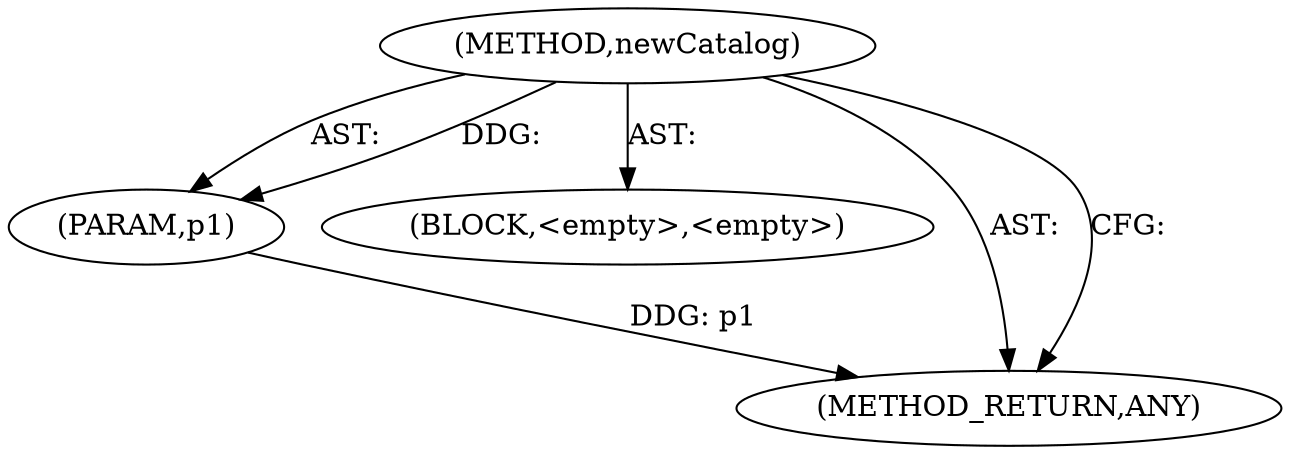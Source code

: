 digraph "newCatalog" {  
"111669149702" [label = <(METHOD,newCatalog)> ]
"115964117002" [label = <(PARAM,p1)> ]
"25769803789" [label = <(BLOCK,&lt;empty&gt;,&lt;empty&gt;)> ]
"128849018886" [label = <(METHOD_RETURN,ANY)> ]
  "111669149702" -> "115964117002"  [ label = "AST: "] 
  "111669149702" -> "25769803789"  [ label = "AST: "] 
  "111669149702" -> "128849018886"  [ label = "AST: "] 
  "111669149702" -> "128849018886"  [ label = "CFG: "] 
  "115964117002" -> "128849018886"  [ label = "DDG: p1"] 
  "111669149702" -> "115964117002"  [ label = "DDG: "] 
}
